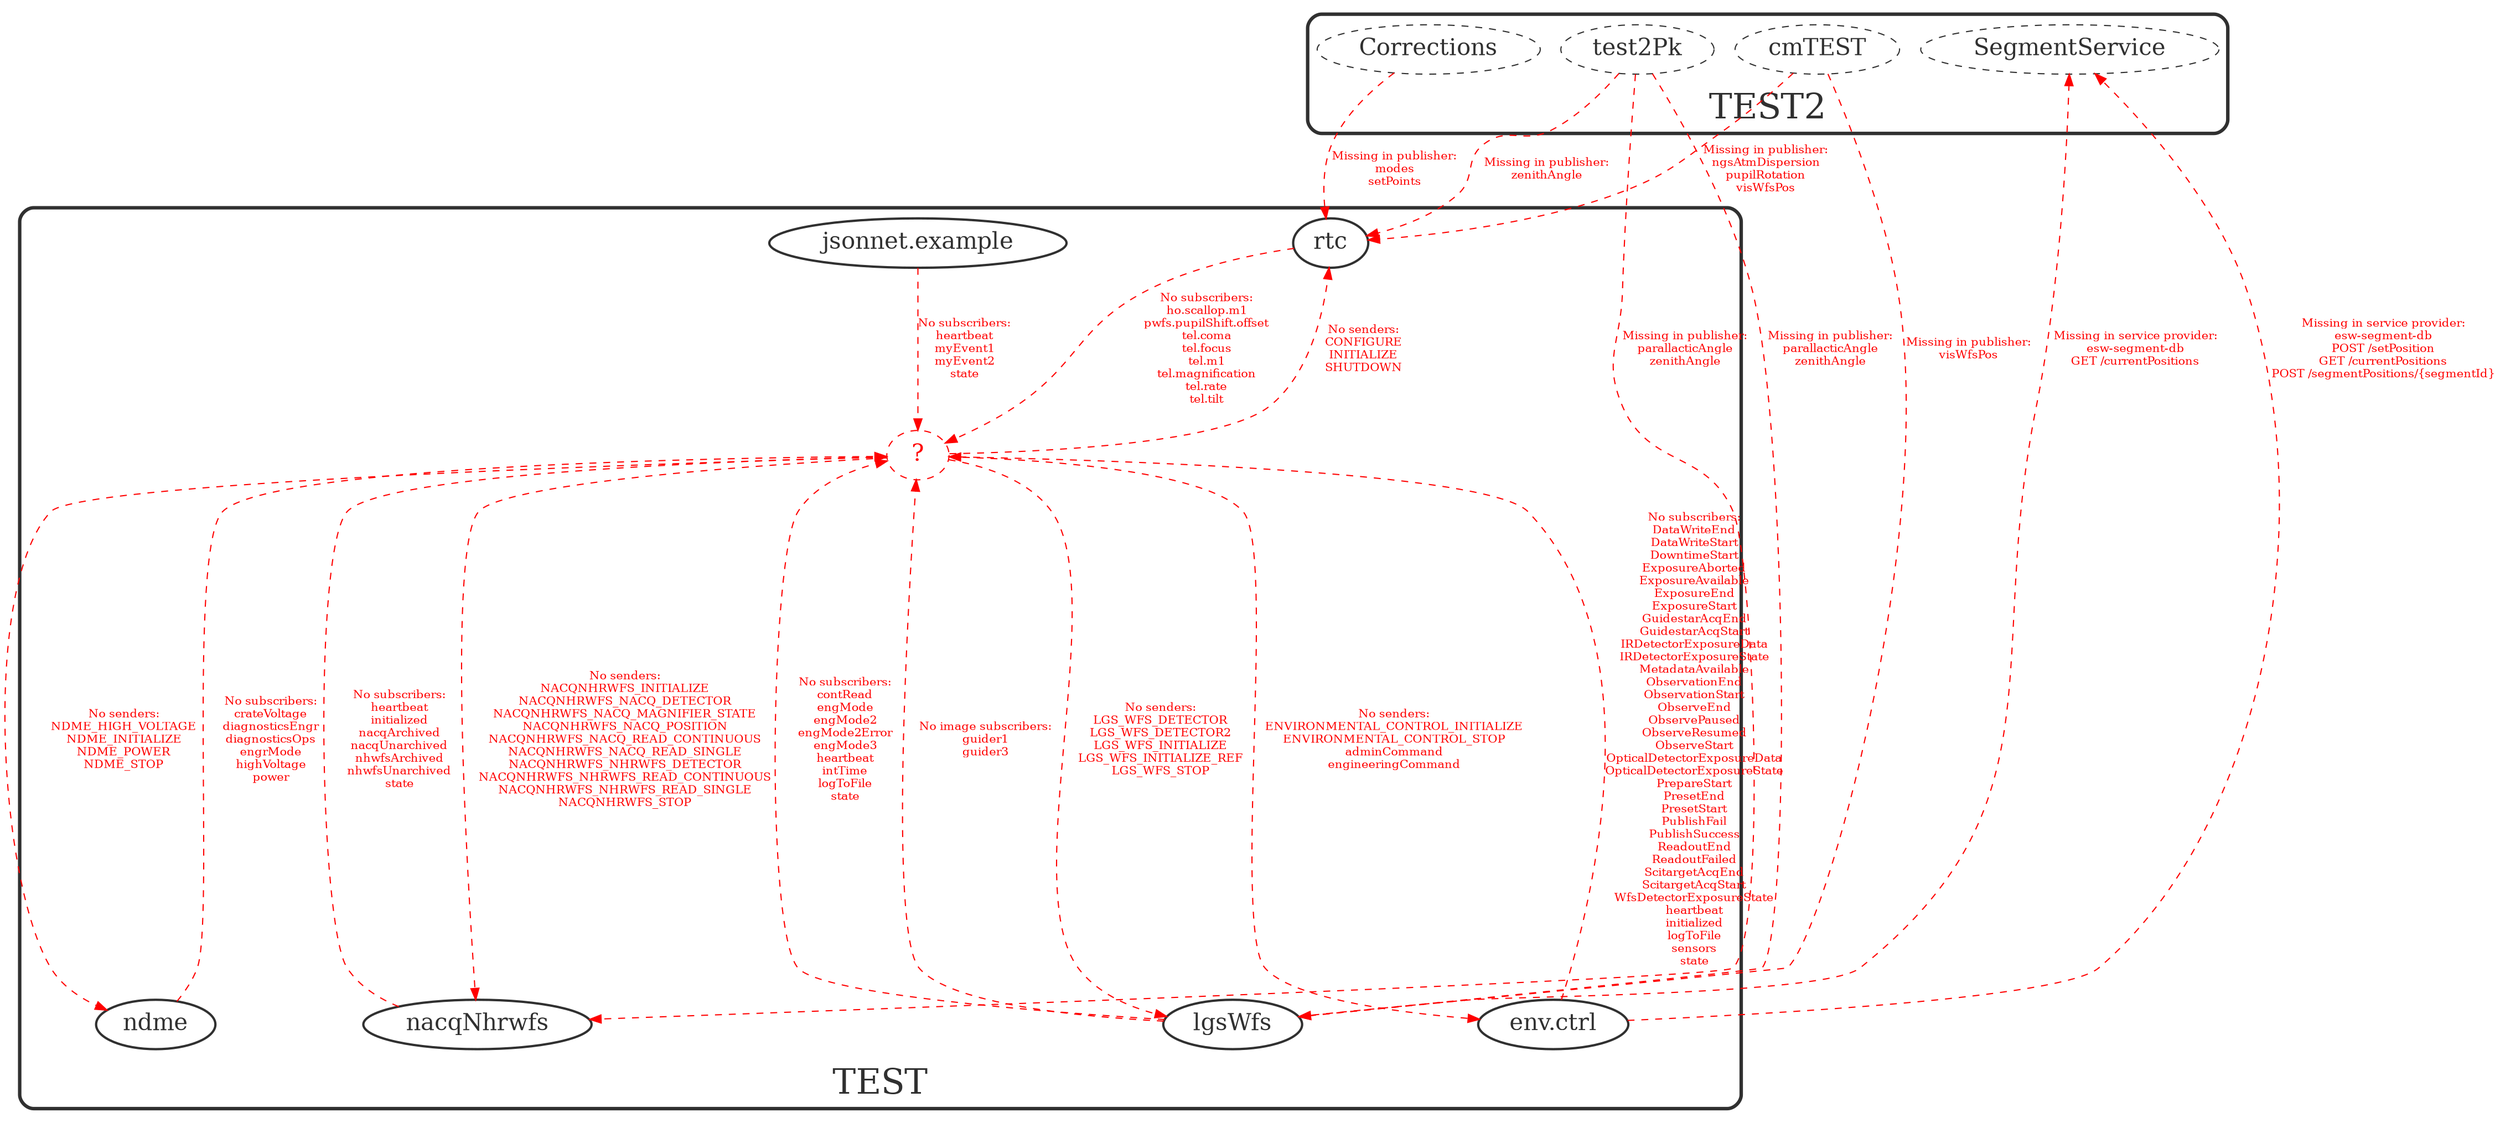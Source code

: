 digraph icdviz {
	graph [layout = dot, splines = true, overlap = scale, ratio = 0.5]
	node [fontsize = 20]
	edge [fontsize = 10]
	"TEST2.test2Pk" -> "TEST.rtc" [color = red, fontcolor = red, style = dashed, label = "Missing in publisher:\nzenithAngle"]
	"TEST.env.ctrl" -> "TEST2.SegmentService" [color = red, fontcolor = red, style = dashed, label = "Missing in service provider:\nesw-segment-db
POST /setPosition
GET /currentPositions
POST /segmentPositions/{segmentId}"]
	"TEST.rtc" -> "TEST.?" [color = red, fontcolor = red, style = dashed, label = "No subscribers:\nho.scallop.m1\npwfs.pupilShift.offset\ntel.coma\ntel.focus\ntel.m1\ntel.magnification\ntel.rate\ntel.tilt"]
	"TEST2.Corrections" -> "TEST.rtc" [color = red, fontcolor = red, style = dashed, label = "Missing in publisher:\nmodes\nsetPoints"]
	"TEST.env.ctrl" -> "TEST.?" [color = red, fontcolor = red, style = dashed, label = "No subscribers:\nDataWriteEnd\nDataWriteStart\nDowntimeStart\nExposureAborted\nExposureAvailable\nExposureEnd\nExposureStart\nGuidestarAcqEnd\nGuidestarAcqStart\nIRDetectorExposureData\nIRDetectorExposureState\nMetadataAvailable\nObservationEnd\nObservationStart\nObserveEnd\nObservePaused\nObserveResumed\nObserveStart\nOpticalDetectorExposureData\nOpticalDetectorExposureState\nPrepareStart\nPresetEnd\nPresetStart\nPublishFail\nPublishSuccess\nReadoutEnd\nReadoutFailed\nScitargetAcqEnd\nScitargetAcqStart\nWfsDetectorExposureState\nheartbeat\ninitialized\nlogToFile\nsensors\nstate"]
	"TEST2.cmTEST" -> "TEST.rtc" [color = red, fontcolor = red, style = dashed, label = "Missing in publisher:\nngsAtmDispersion\npupilRotation\nvisWfsPos"]
	"TEST.?" -> "TEST.env.ctrl" [color = red, fontcolor = red, style = dashed, label = "No senders:\nENVIRONMENTAL_CONTROL_INITIALIZE\nENVIRONMENTAL_CONTROL_STOP\nadminCommand\nengineeringCommand"]
	"TEST.lgsWfs" -> "TEST.?" [color = red, fontcolor = red, style = dashed, label = "No subscribers:\ncontRead\nengMode\nengMode2\nengMode2Error\nengMode3\nheartbeat\nintTime\nlogToFile\nstate"]
	"TEST.nacqNhrwfs" -> "TEST.?" [color = red, fontcolor = red, style = dashed, label = "No subscribers:\nheartbeat\ninitialized\nnacqArchived\nnacqUnarchived\nnhwfsArchived\nnhwfsUnarchived\nstate"]
	"TEST.?" -> "TEST.ndme" [color = red, fontcolor = red, style = dashed, label = "No senders:\nNDME_HIGH_VOLTAGE\nNDME_INITIALIZE\nNDME_POWER\nNDME_STOP"]
	"TEST2.cmTEST" -> "TEST.lgsWfs" [color = red, fontcolor = red, style = dashed, label = "Missing in publisher:\nvisWfsPos"]
	"TEST.?" -> "TEST.nacqNhrwfs" [color = red, fontcolor = red, style = dashed, label = "No senders:\nNACQNHRWFS_INITIALIZE\nNACQNHRWFS_NACQ_DETECTOR\nNACQNHRWFS_NACQ_MAGNIFIER_STATE\nNACQNHRWFS_NACQ_POSITION\nNACQNHRWFS_NACQ_READ_CONTINUOUS\nNACQNHRWFS_NACQ_READ_SINGLE\nNACQNHRWFS_NHRWFS_DETECTOR\nNACQNHRWFS_NHRWFS_READ_CONTINUOUS\nNACQNHRWFS_NHRWFS_READ_SINGLE\nNACQNHRWFS_STOP"]
	"TEST.jsonnet.example" -> "TEST.?" [color = red, fontcolor = red, style = dashed, label = "No subscribers:\nheartbeat\nmyEvent1\nmyEvent2\nstate"]
	"TEST.lgsWfs" -> "TEST.?" [color = red, fontcolor = red, style = dashed, label = "No image subscribers:\nguider1\nguider3"]
	"TEST2.test2Pk" -> "TEST.lgsWfs" [color = red, fontcolor = red, style = dashed, label = "Missing in publisher:\nparallacticAngle\nzenithAngle"]
	"TEST2.test2Pk" -> "TEST.nacqNhrwfs" [color = red, fontcolor = red, style = dashed, label = "Missing in publisher:\nparallacticAngle\nzenithAngle"]
	"TEST.?" -> "TEST.lgsWfs" [color = red, fontcolor = red, style = dashed, label = "No senders:\nLGS_WFS_DETECTOR\nLGS_WFS_DETECTOR2\nLGS_WFS_INITIALIZE\nLGS_WFS_INITIALIZE_REF\nLGS_WFS_STOP"]
	"TEST.?" -> "TEST.rtc" [color = red, fontcolor = red, style = dashed, label = "No senders:\nCONFIGURE\nINITIALIZE\nSHUTDOWN"]
	"TEST.ndme" -> "TEST.?" [color = red, fontcolor = red, style = dashed, label = "No subscribers:\ncrateVoltage\ndiagnosticsEngr\ndiagnosticsOps\nengrMode\nhighVoltage\npower"]
	"TEST.lgsWfs" -> "TEST2.SegmentService" [color = red, fontcolor = red, style = dashed, label = "Missing in service provider:\nesw-segment-db
GET /currentPositions"]
	subgraph cluster_TEST {
		label = TEST
		color = gray19
		fontcolor = gray19
		fontsize = 30
		style = rounded
		penwidth = 3
		labelloc = b
		"TEST.lgsWfs" [label = lgsWfs, color = gray19, fontcolor = gray19, style = bold]
		"TEST.jsonnet.example" [label = "jsonnet.example", color = gray19, fontcolor = gray19, style = bold]
		"TEST.rtc" [label = rtc, color = gray19, fontcolor = gray19, style = bold]
		"TEST.nacqNhrwfs" [label = nacqNhrwfs, color = gray19, fontcolor = gray19, style = bold]
		"TEST.ndme" [label = ndme, color = gray19, fontcolor = gray19, style = bold]
		"TEST.?" [label = "?", color = red, fontcolor = red, style = dashed]
		"TEST.env.ctrl" [label = "env.ctrl", color = gray19, fontcolor = gray19, style = bold]
	}
	subgraph cluster_TEST2 {
		label = TEST2
		color = gray19
		fontcolor = gray19
		fontsize = 30
		style = rounded
		penwidth = 3
		labelloc = b
		"TEST2.Corrections" [label = Corrections, color = gray19, fontcolor = gray19, style = dashed]
		"TEST2.cmTEST" [label = cmTEST, color = gray19, fontcolor = gray19, style = dashed]
		"TEST2.test2Pk" [label = test2Pk, color = gray19, fontcolor = gray19, style = dashed]
		"TEST2.SegmentService" [label = SegmentService, color = gray19, fontcolor = gray19, style = dashed]
	}
}